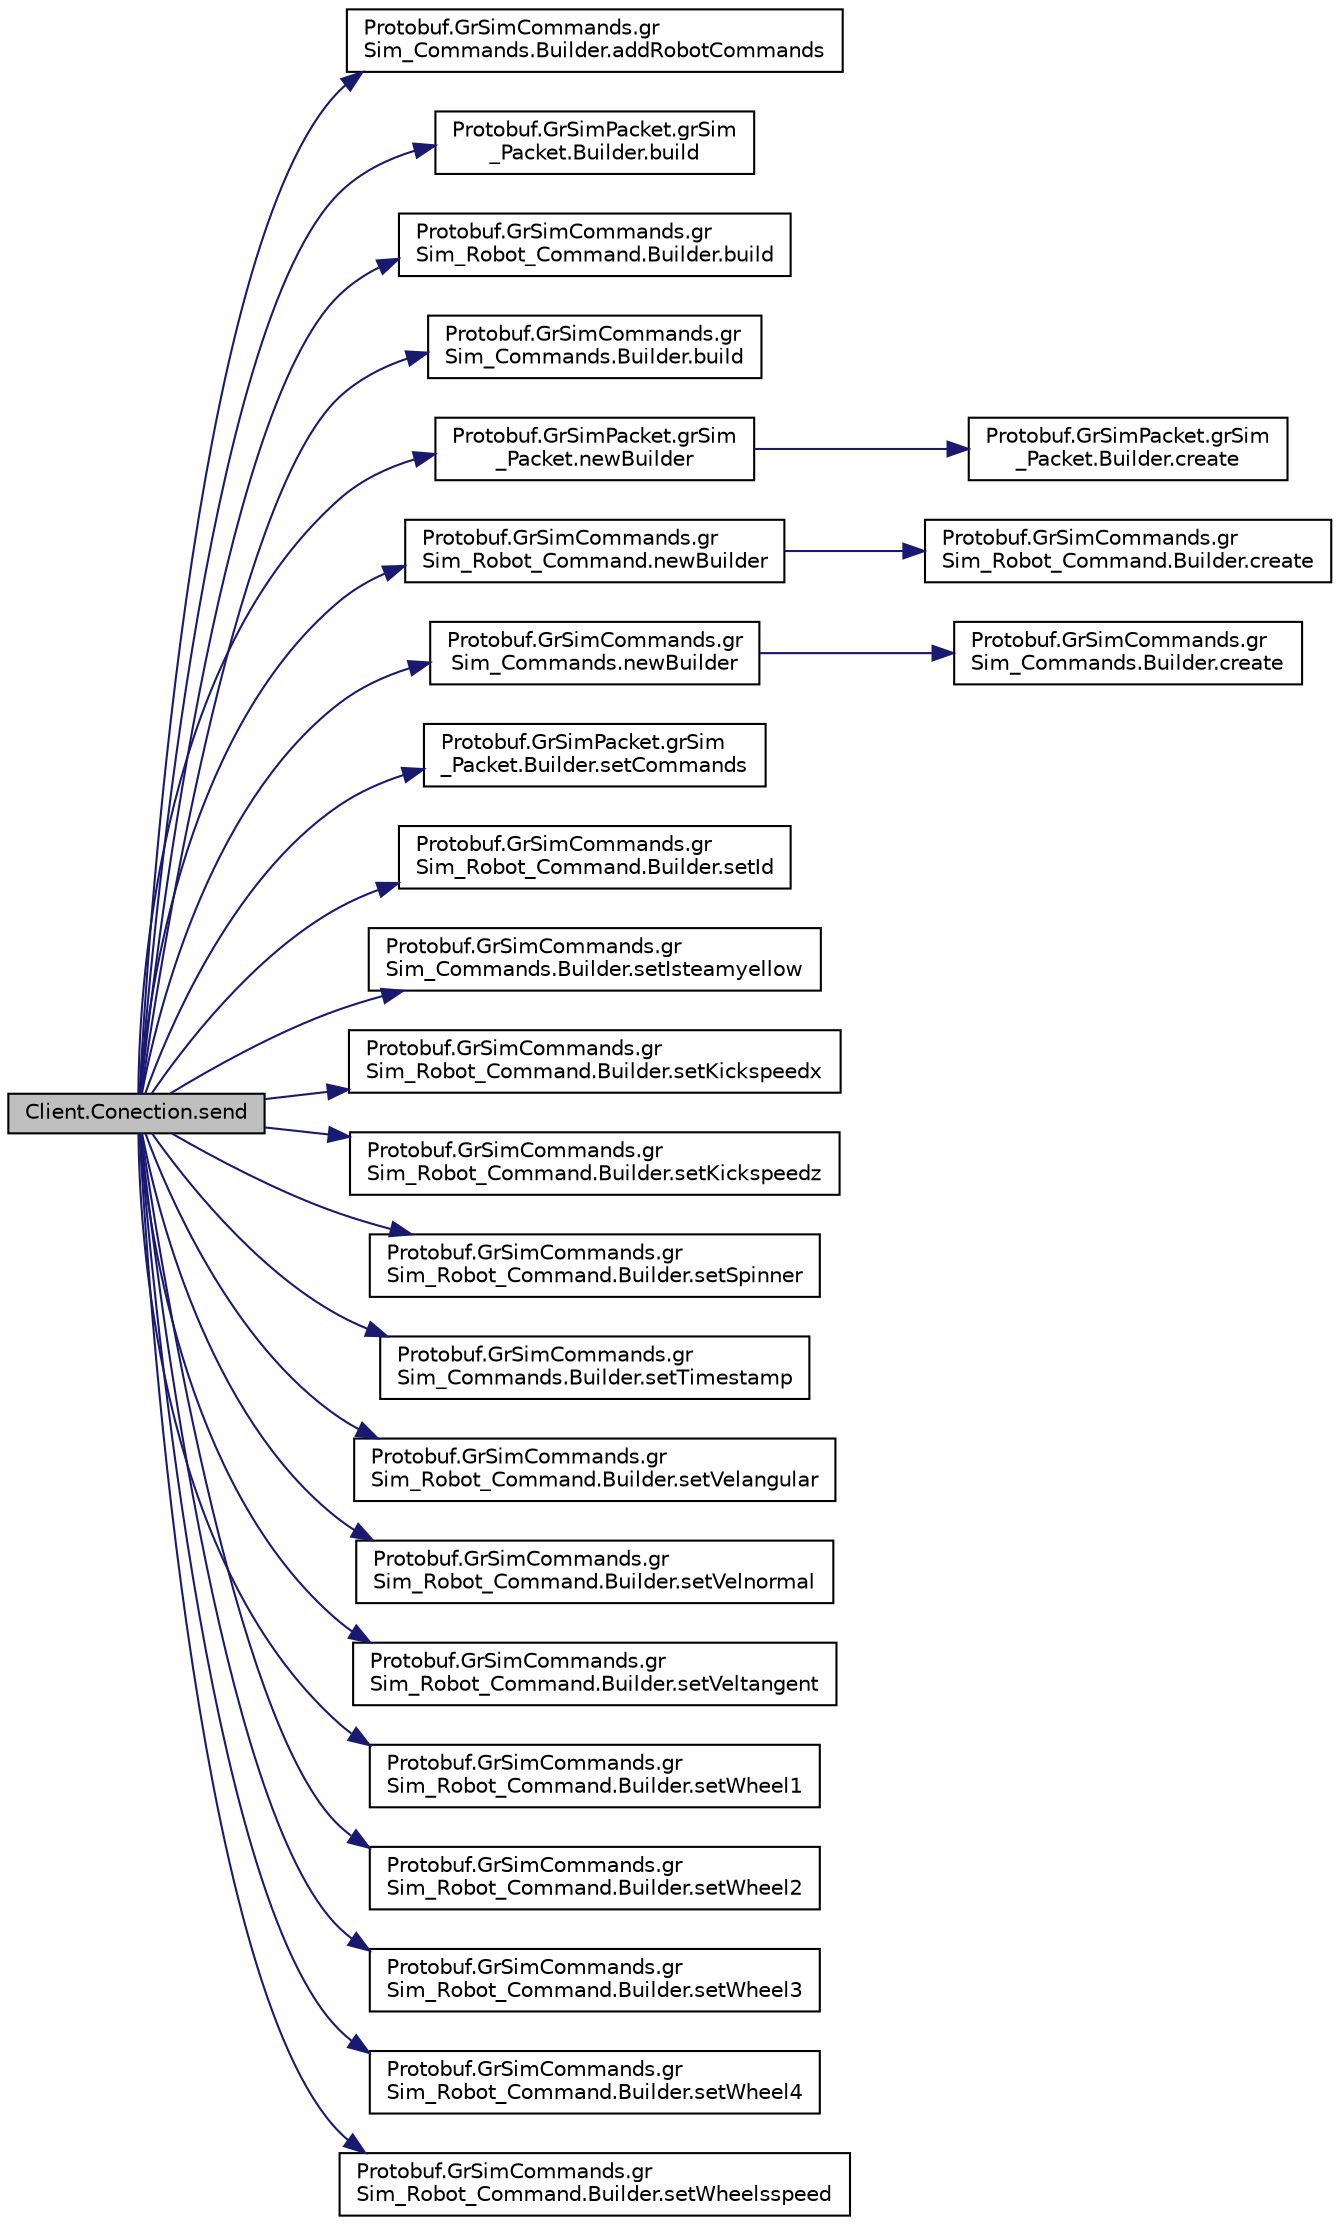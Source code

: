 digraph "Client.Conection.send"
{
 // INTERACTIVE_SVG=YES
  edge [fontname="Helvetica",fontsize="10",labelfontname="Helvetica",labelfontsize="10"];
  node [fontname="Helvetica",fontsize="10",shape=record];
  rankdir="LR";
  Node1 [label="Client.Conection.send",height=0.2,width=0.4,color="black", fillcolor="grey75", style="filled", fontcolor="black"];
  Node1 -> Node2 [color="midnightblue",fontsize="10",style="solid",fontname="Helvetica"];
  Node2 [label="Protobuf.GrSimCommands.gr\lSim_Commands.Builder.addRobotCommands",height=0.2,width=0.4,color="black", fillcolor="white", style="filled",URL="$d6/db7/class_protobuf_1_1_gr_sim_commands_1_1gr_sim___commands_1_1_builder.html#a668b11a7d3ca1f9d54eb13503f3bab53"];
  Node1 -> Node3 [color="midnightblue",fontsize="10",style="solid",fontname="Helvetica"];
  Node3 [label="Protobuf.GrSimPacket.grSim\l_Packet.Builder.build",height=0.2,width=0.4,color="black", fillcolor="white", style="filled",URL="$da/da7/class_protobuf_1_1_gr_sim_packet_1_1gr_sim___packet_1_1_builder.html#ad0e7f805b15b09d248ca88ef46db4c94"];
  Node1 -> Node4 [color="midnightblue",fontsize="10",style="solid",fontname="Helvetica"];
  Node4 [label="Protobuf.GrSimCommands.gr\lSim_Robot_Command.Builder.build",height=0.2,width=0.4,color="black", fillcolor="white", style="filled",URL="$d8/d7f/class_protobuf_1_1_gr_sim_commands_1_1gr_sim___robot___command_1_1_builder.html#aa5d805bd624ffa9bf95fa38444bab52c"];
  Node1 -> Node5 [color="midnightblue",fontsize="10",style="solid",fontname="Helvetica"];
  Node5 [label="Protobuf.GrSimCommands.gr\lSim_Commands.Builder.build",height=0.2,width=0.4,color="black", fillcolor="white", style="filled",URL="$d6/db7/class_protobuf_1_1_gr_sim_commands_1_1gr_sim___commands_1_1_builder.html#a30c1e6091fbf9c583ad99adc3482aef5"];
  Node1 -> Node6 [color="midnightblue",fontsize="10",style="solid",fontname="Helvetica"];
  Node6 [label="Protobuf.GrSimPacket.grSim\l_Packet.newBuilder",height=0.2,width=0.4,color="black", fillcolor="white", style="filled",URL="$db/d90/class_protobuf_1_1_gr_sim_packet_1_1gr_sim___packet.html#abaeb24e0fe5c17475f87d26a148995bf"];
  Node6 -> Node7 [color="midnightblue",fontsize="10",style="solid",fontname="Helvetica"];
  Node7 [label="Protobuf.GrSimPacket.grSim\l_Packet.Builder.create",height=0.2,width=0.4,color="black", fillcolor="white", style="filled",URL="$da/da7/class_protobuf_1_1_gr_sim_packet_1_1gr_sim___packet_1_1_builder.html#ad9e5d8bf2bd9df8057b9c26c385bdc48"];
  Node1 -> Node8 [color="midnightblue",fontsize="10",style="solid",fontname="Helvetica"];
  Node8 [label="Protobuf.GrSimCommands.gr\lSim_Robot_Command.newBuilder",height=0.2,width=0.4,color="black", fillcolor="white", style="filled",URL="$d2/d31/class_protobuf_1_1_gr_sim_commands_1_1gr_sim___robot___command.html#a55999bd931ed51c03454b836a48e2847"];
  Node8 -> Node9 [color="midnightblue",fontsize="10",style="solid",fontname="Helvetica"];
  Node9 [label="Protobuf.GrSimCommands.gr\lSim_Robot_Command.Builder.create",height=0.2,width=0.4,color="black", fillcolor="white", style="filled",URL="$d8/d7f/class_protobuf_1_1_gr_sim_commands_1_1gr_sim___robot___command_1_1_builder.html#a83ba63ec88915c50343c50fe76595e92"];
  Node1 -> Node10 [color="midnightblue",fontsize="10",style="solid",fontname="Helvetica"];
  Node10 [label="Protobuf.GrSimCommands.gr\lSim_Commands.newBuilder",height=0.2,width=0.4,color="black", fillcolor="white", style="filled",URL="$df/d61/class_protobuf_1_1_gr_sim_commands_1_1gr_sim___commands.html#abef748dbf3814ec4446d5c5f1f3d6e3b"];
  Node10 -> Node11 [color="midnightblue",fontsize="10",style="solid",fontname="Helvetica"];
  Node11 [label="Protobuf.GrSimCommands.gr\lSim_Commands.Builder.create",height=0.2,width=0.4,color="black", fillcolor="white", style="filled",URL="$d6/db7/class_protobuf_1_1_gr_sim_commands_1_1gr_sim___commands_1_1_builder.html#a3633ba493f3b63e95cd907c029688273"];
  Node1 -> Node12 [color="midnightblue",fontsize="10",style="solid",fontname="Helvetica"];
  Node12 [label="Protobuf.GrSimPacket.grSim\l_Packet.Builder.setCommands",height=0.2,width=0.4,color="black", fillcolor="white", style="filled",URL="$da/da7/class_protobuf_1_1_gr_sim_packet_1_1gr_sim___packet_1_1_builder.html#a9d1706622cdac87e169b85032bc64fc2"];
  Node1 -> Node13 [color="midnightblue",fontsize="10",style="solid",fontname="Helvetica"];
  Node13 [label="Protobuf.GrSimCommands.gr\lSim_Robot_Command.Builder.setId",height=0.2,width=0.4,color="black", fillcolor="white", style="filled",URL="$d8/d7f/class_protobuf_1_1_gr_sim_commands_1_1gr_sim___robot___command_1_1_builder.html#a73fde4c05b5a5de670345e27fbe997cc"];
  Node1 -> Node14 [color="midnightblue",fontsize="10",style="solid",fontname="Helvetica"];
  Node14 [label="Protobuf.GrSimCommands.gr\lSim_Commands.Builder.setIsteamyellow",height=0.2,width=0.4,color="black", fillcolor="white", style="filled",URL="$d6/db7/class_protobuf_1_1_gr_sim_commands_1_1gr_sim___commands_1_1_builder.html#a92aab7b2c430b63521f65a5a41990e1d"];
  Node1 -> Node15 [color="midnightblue",fontsize="10",style="solid",fontname="Helvetica"];
  Node15 [label="Protobuf.GrSimCommands.gr\lSim_Robot_Command.Builder.setKickspeedx",height=0.2,width=0.4,color="black", fillcolor="white", style="filled",URL="$d8/d7f/class_protobuf_1_1_gr_sim_commands_1_1gr_sim___robot___command_1_1_builder.html#a7d4e5d90095cf966817f397b7e25996d"];
  Node1 -> Node16 [color="midnightblue",fontsize="10",style="solid",fontname="Helvetica"];
  Node16 [label="Protobuf.GrSimCommands.gr\lSim_Robot_Command.Builder.setKickspeedz",height=0.2,width=0.4,color="black", fillcolor="white", style="filled",URL="$d8/d7f/class_protobuf_1_1_gr_sim_commands_1_1gr_sim___robot___command_1_1_builder.html#a5a049c86b2361e15a1d77da0e3cc224f"];
  Node1 -> Node17 [color="midnightblue",fontsize="10",style="solid",fontname="Helvetica"];
  Node17 [label="Protobuf.GrSimCommands.gr\lSim_Robot_Command.Builder.setSpinner",height=0.2,width=0.4,color="black", fillcolor="white", style="filled",URL="$d8/d7f/class_protobuf_1_1_gr_sim_commands_1_1gr_sim___robot___command_1_1_builder.html#a393da5349b9a09b9330c19fd109d4f9a"];
  Node1 -> Node18 [color="midnightblue",fontsize="10",style="solid",fontname="Helvetica"];
  Node18 [label="Protobuf.GrSimCommands.gr\lSim_Commands.Builder.setTimestamp",height=0.2,width=0.4,color="black", fillcolor="white", style="filled",URL="$d6/db7/class_protobuf_1_1_gr_sim_commands_1_1gr_sim___commands_1_1_builder.html#a156296d8a52c5dd00ef70446a68c2c1f"];
  Node1 -> Node19 [color="midnightblue",fontsize="10",style="solid",fontname="Helvetica"];
  Node19 [label="Protobuf.GrSimCommands.gr\lSim_Robot_Command.Builder.setVelangular",height=0.2,width=0.4,color="black", fillcolor="white", style="filled",URL="$d8/d7f/class_protobuf_1_1_gr_sim_commands_1_1gr_sim___robot___command_1_1_builder.html#a8b2fbf9f6776f42ac497164ffbfbe96a"];
  Node1 -> Node20 [color="midnightblue",fontsize="10",style="solid",fontname="Helvetica"];
  Node20 [label="Protobuf.GrSimCommands.gr\lSim_Robot_Command.Builder.setVelnormal",height=0.2,width=0.4,color="black", fillcolor="white", style="filled",URL="$d8/d7f/class_protobuf_1_1_gr_sim_commands_1_1gr_sim___robot___command_1_1_builder.html#a889279a72cd1745cd54b14477ea2f94a"];
  Node1 -> Node21 [color="midnightblue",fontsize="10",style="solid",fontname="Helvetica"];
  Node21 [label="Protobuf.GrSimCommands.gr\lSim_Robot_Command.Builder.setVeltangent",height=0.2,width=0.4,color="black", fillcolor="white", style="filled",URL="$d8/d7f/class_protobuf_1_1_gr_sim_commands_1_1gr_sim___robot___command_1_1_builder.html#a61fc91a808f1293b34fa93651b357955"];
  Node1 -> Node22 [color="midnightblue",fontsize="10",style="solid",fontname="Helvetica"];
  Node22 [label="Protobuf.GrSimCommands.gr\lSim_Robot_Command.Builder.setWheel1",height=0.2,width=0.4,color="black", fillcolor="white", style="filled",URL="$d8/d7f/class_protobuf_1_1_gr_sim_commands_1_1gr_sim___robot___command_1_1_builder.html#ab13a2af08eda980f19d1cd761f622974"];
  Node1 -> Node23 [color="midnightblue",fontsize="10",style="solid",fontname="Helvetica"];
  Node23 [label="Protobuf.GrSimCommands.gr\lSim_Robot_Command.Builder.setWheel2",height=0.2,width=0.4,color="black", fillcolor="white", style="filled",URL="$d8/d7f/class_protobuf_1_1_gr_sim_commands_1_1gr_sim___robot___command_1_1_builder.html#a2599edc85f2f0a22d16b68498f2cd051"];
  Node1 -> Node24 [color="midnightblue",fontsize="10",style="solid",fontname="Helvetica"];
  Node24 [label="Protobuf.GrSimCommands.gr\lSim_Robot_Command.Builder.setWheel3",height=0.2,width=0.4,color="black", fillcolor="white", style="filled",URL="$d8/d7f/class_protobuf_1_1_gr_sim_commands_1_1gr_sim___robot___command_1_1_builder.html#a21984578d03f3fcdf7bd524a7280381f"];
  Node1 -> Node25 [color="midnightblue",fontsize="10",style="solid",fontname="Helvetica"];
  Node25 [label="Protobuf.GrSimCommands.gr\lSim_Robot_Command.Builder.setWheel4",height=0.2,width=0.4,color="black", fillcolor="white", style="filled",URL="$d8/d7f/class_protobuf_1_1_gr_sim_commands_1_1gr_sim___robot___command_1_1_builder.html#a2033062122258125ee4c5b92dc8009dd"];
  Node1 -> Node26 [color="midnightblue",fontsize="10",style="solid",fontname="Helvetica"];
  Node26 [label="Protobuf.GrSimCommands.gr\lSim_Robot_Command.Builder.setWheelsspeed",height=0.2,width=0.4,color="black", fillcolor="white", style="filled",URL="$d8/d7f/class_protobuf_1_1_gr_sim_commands_1_1gr_sim___robot___command_1_1_builder.html#ae63011a8e382f3e06f6c2a67e4fa3bf9"];
}
